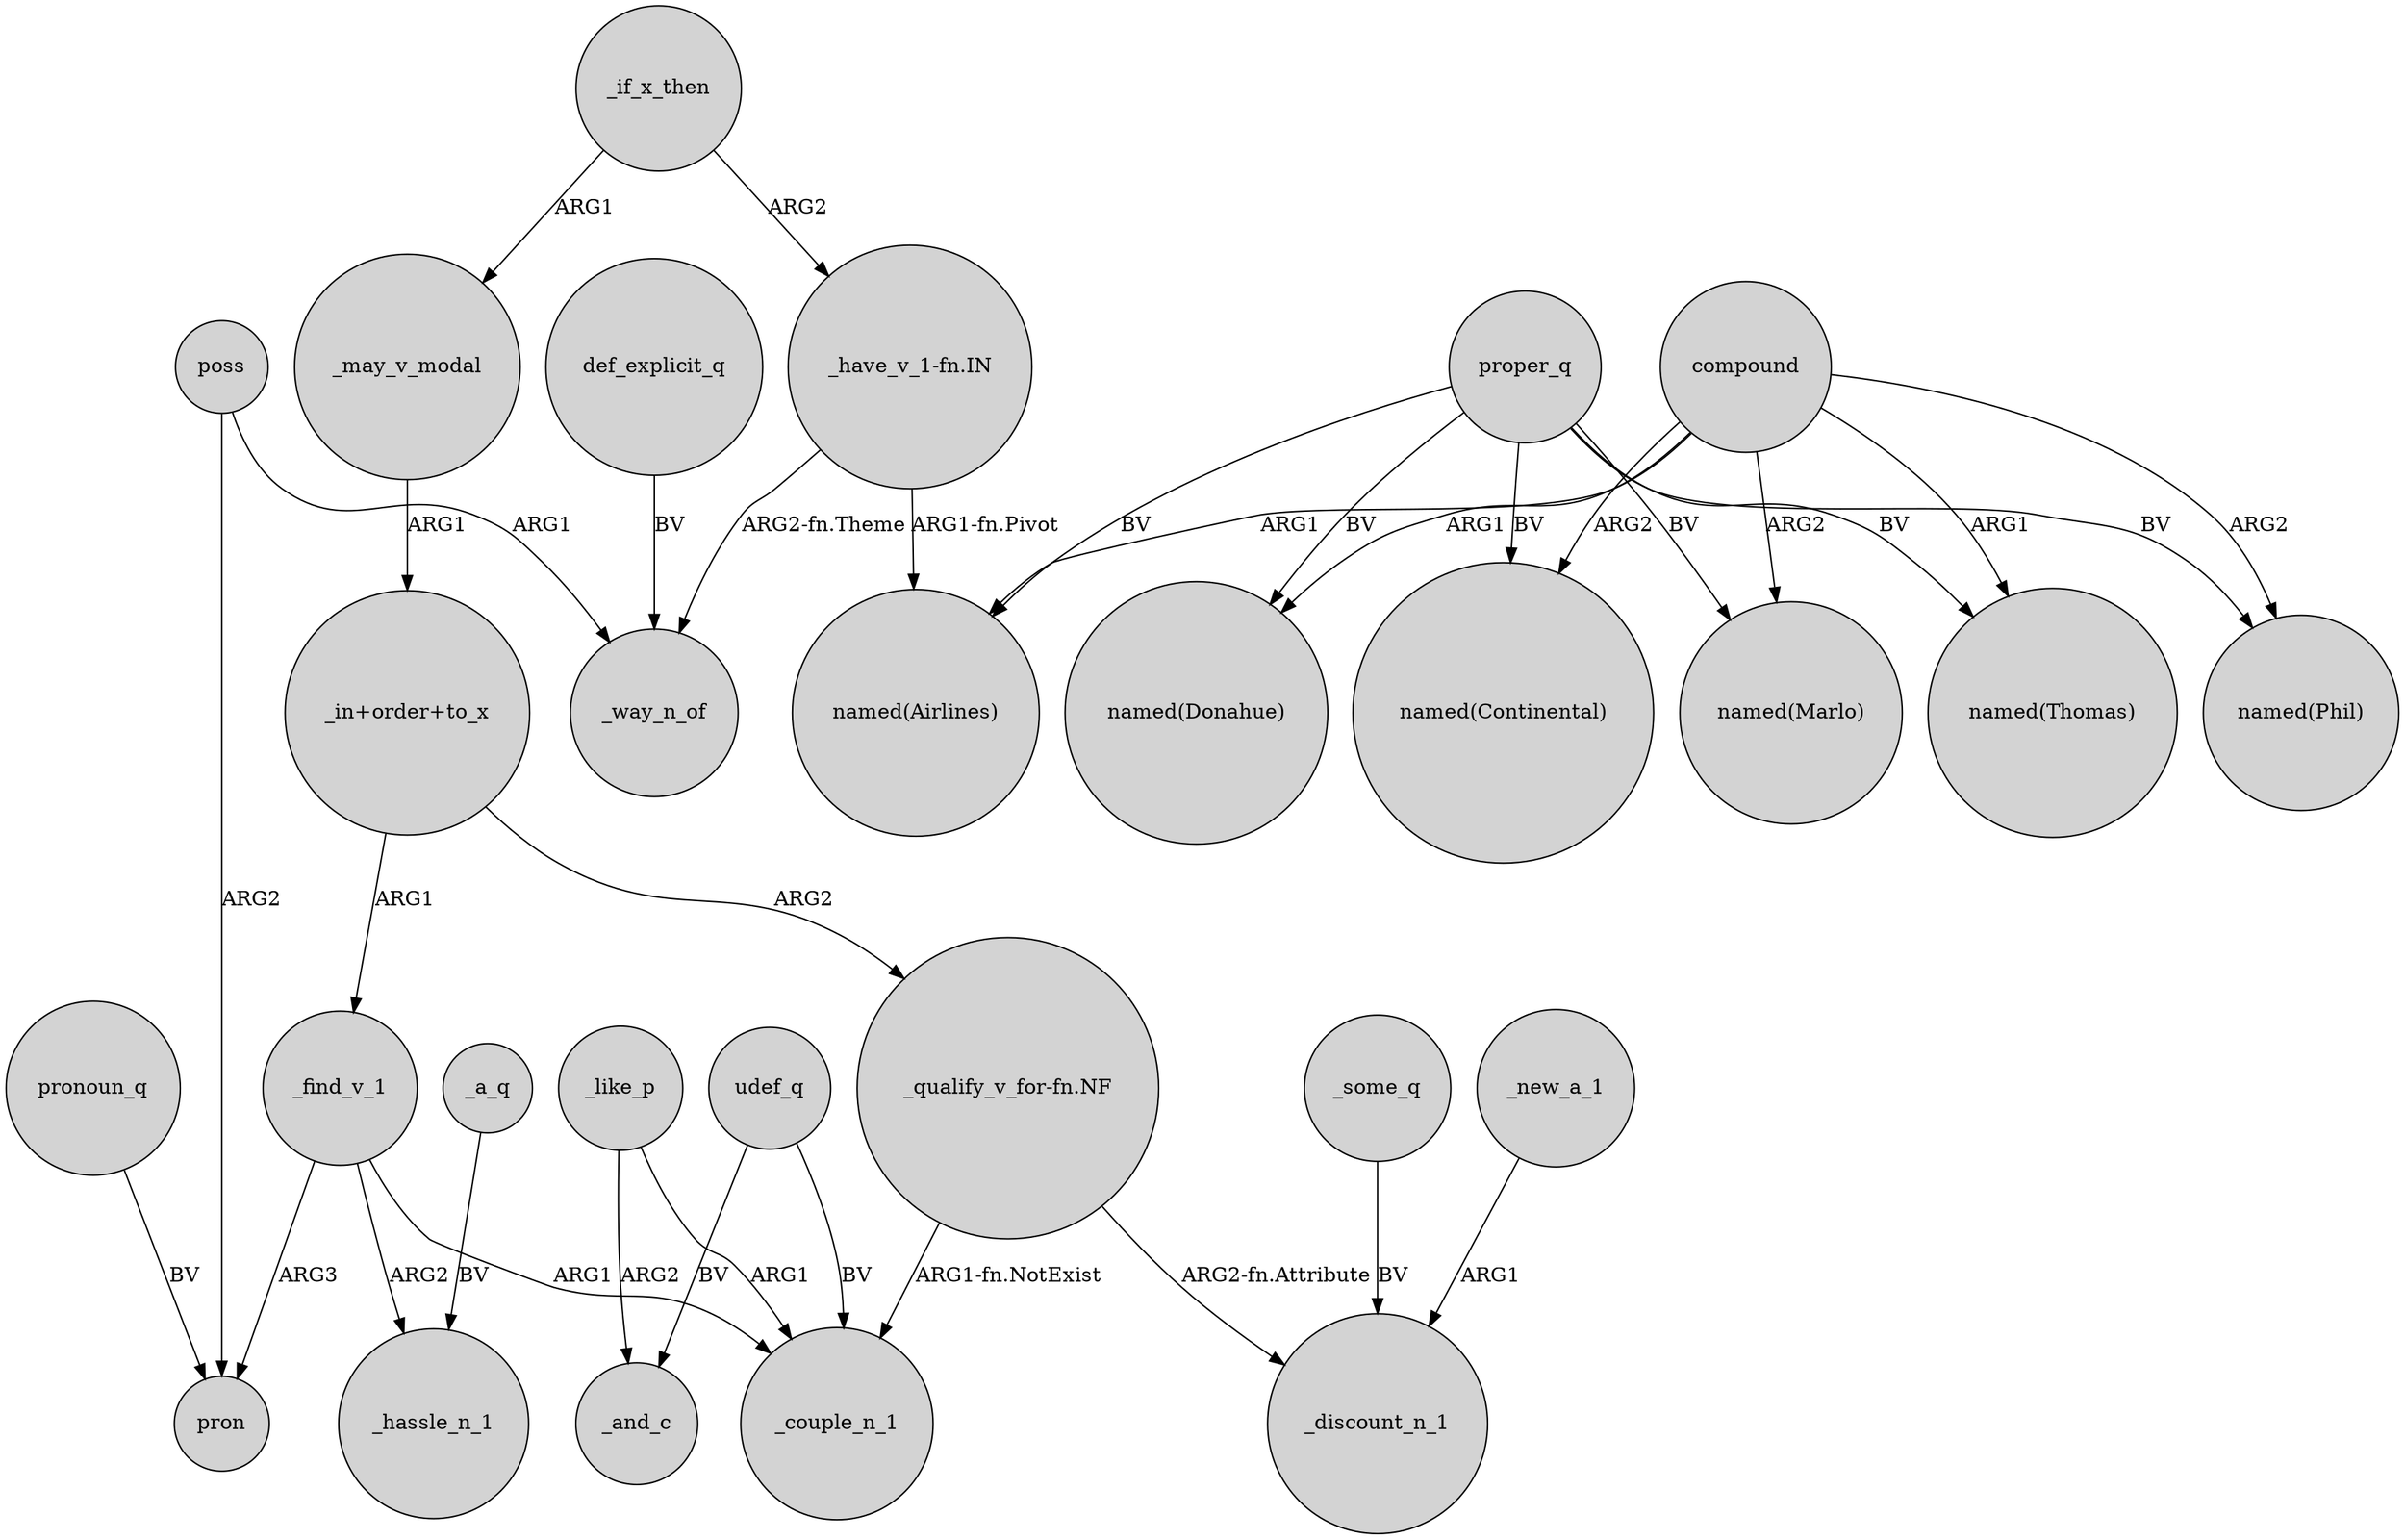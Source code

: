 digraph {
	node [shape=circle style=filled]
	_find_v_1 -> pron [label=ARG3]
	"_qualify_v_for-fn.NF" -> _couple_n_1 [label="ARG1-fn.NotExist"]
	proper_q -> "named(Phil)" [label=BV]
	_new_a_1 -> _discount_n_1 [label=ARG1]
	"_in+order+to_x" -> _find_v_1 [label=ARG1]
	poss -> pron [label=ARG2]
	compound -> "named(Continental)" [label=ARG2]
	proper_q -> "named(Donahue)" [label=BV]
	poss -> _way_n_of [label=ARG1]
	"_qualify_v_for-fn.NF" -> _discount_n_1 [label="ARG2-fn.Attribute"]
	_a_q -> _hassle_n_1 [label=BV]
	_if_x_then -> _may_v_modal [label=ARG1]
	_if_x_then -> "_have_v_1-fn.IN" [label=ARG2]
	compound -> "named(Airlines)" [label=ARG1]
	_may_v_modal -> "_in+order+to_x" [label=ARG1]
	"_have_v_1-fn.IN" -> "named(Airlines)" [label="ARG1-fn.Pivot"]
	_some_q -> _discount_n_1 [label=BV]
	_find_v_1 -> _couple_n_1 [label=ARG1]
	compound -> "named(Donahue)" [label=ARG1]
	pronoun_q -> pron [label=BV]
	def_explicit_q -> _way_n_of [label=BV]
	proper_q -> "named(Thomas)" [label=BV]
	compound -> "named(Phil)" [label=ARG2]
	proper_q -> "named(Continental)" [label=BV]
	"_in+order+to_x" -> "_qualify_v_for-fn.NF" [label=ARG2]
	udef_q -> _couple_n_1 [label=BV]
	proper_q -> "named(Airlines)" [label=BV]
	_find_v_1 -> _hassle_n_1 [label=ARG2]
	compound -> "named(Thomas)" [label=ARG1]
	proper_q -> "named(Marlo)" [label=BV]
	udef_q -> _and_c [label=BV]
	_like_p -> _couple_n_1 [label=ARG1]
	_like_p -> _and_c [label=ARG2]
	"_have_v_1-fn.IN" -> _way_n_of [label="ARG2-fn.Theme"]
	compound -> "named(Marlo)" [label=ARG2]
}
